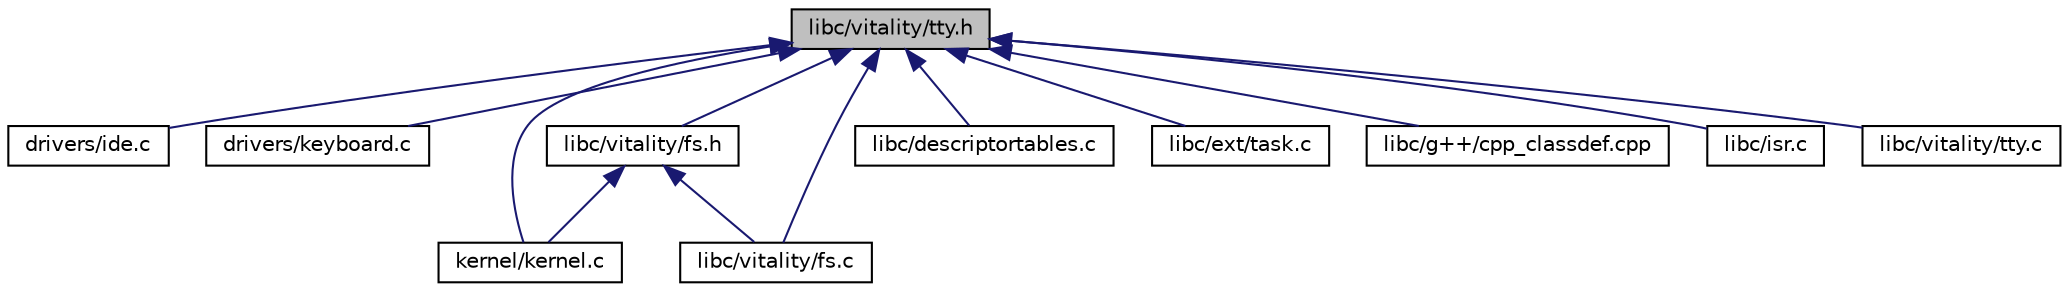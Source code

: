 digraph "libc/vitality/tty.h"
{
  edge [fontname="Helvetica",fontsize="10",labelfontname="Helvetica",labelfontsize="10"];
  node [fontname="Helvetica",fontsize="10",shape=record];
  Node1 [label="libc/vitality/tty.h",height=0.2,width=0.4,color="black", fillcolor="grey75", style="filled", fontcolor="black"];
  Node1 -> Node2 [dir="back",color="midnightblue",fontsize="10",style="solid",fontname="Helvetica"];
  Node2 [label="drivers/ide.c",height=0.2,width=0.4,color="black", fillcolor="white", style="filled",URL="$a00023.html"];
  Node1 -> Node3 [dir="back",color="midnightblue",fontsize="10",style="solid",fontname="Helvetica"];
  Node3 [label="drivers/keyboard.c",height=0.2,width=0.4,color="black", fillcolor="white", style="filled",URL="$a00029.html"];
  Node1 -> Node4 [dir="back",color="midnightblue",fontsize="10",style="solid",fontname="Helvetica"];
  Node4 [label="kernel/kernel.c",height=0.2,width=0.4,color="black", fillcolor="white", style="filled",URL="$a00047.html"];
  Node1 -> Node5 [dir="back",color="midnightblue",fontsize="10",style="solid",fontname="Helvetica"];
  Node5 [label="libc/vitality/fs.h",height=0.2,width=0.4,color="black", fillcolor="white", style="filled",URL="$a00128.html"];
  Node5 -> Node4 [dir="back",color="midnightblue",fontsize="10",style="solid",fontname="Helvetica"];
  Node5 -> Node6 [dir="back",color="midnightblue",fontsize="10",style="solid",fontname="Helvetica"];
  Node6 [label="libc/vitality/fs.c",height=0.2,width=0.4,color="black", fillcolor="white", style="filled",URL="$a00125.html"];
  Node1 -> Node7 [dir="back",color="midnightblue",fontsize="10",style="solid",fontname="Helvetica"];
  Node7 [label="libc/descriptortables.c",height=0.2,width=0.4,color="black", fillcolor="white", style="filled",URL="$a00050.html"];
  Node1 -> Node8 [dir="back",color="midnightblue",fontsize="10",style="solid",fontname="Helvetica"];
  Node8 [label="libc/ext/task.c",height=0.2,width=0.4,color="black", fillcolor="white", style="filled",URL="$a00068.html"];
  Node1 -> Node9 [dir="back",color="midnightblue",fontsize="10",style="solid",fontname="Helvetica"];
  Node9 [label="libc/g++/cpp_classdef.cpp",height=0.2,width=0.4,color="black", fillcolor="white", style="filled",URL="$a00074.html"];
  Node1 -> Node10 [dir="back",color="midnightblue",fontsize="10",style="solid",fontname="Helvetica"];
  Node10 [label="libc/isr.c",height=0.2,width=0.4,color="black", fillcolor="white", style="filled",URL="$a00092.html"];
  Node1 -> Node6 [dir="back",color="midnightblue",fontsize="10",style="solid",fontname="Helvetica"];
  Node1 -> Node11 [dir="back",color="midnightblue",fontsize="10",style="solid",fontname="Helvetica"];
  Node11 [label="libc/vitality/tty.c",height=0.2,width=0.4,color="black", fillcolor="white", style="filled",URL="$a00140.html"];
}
